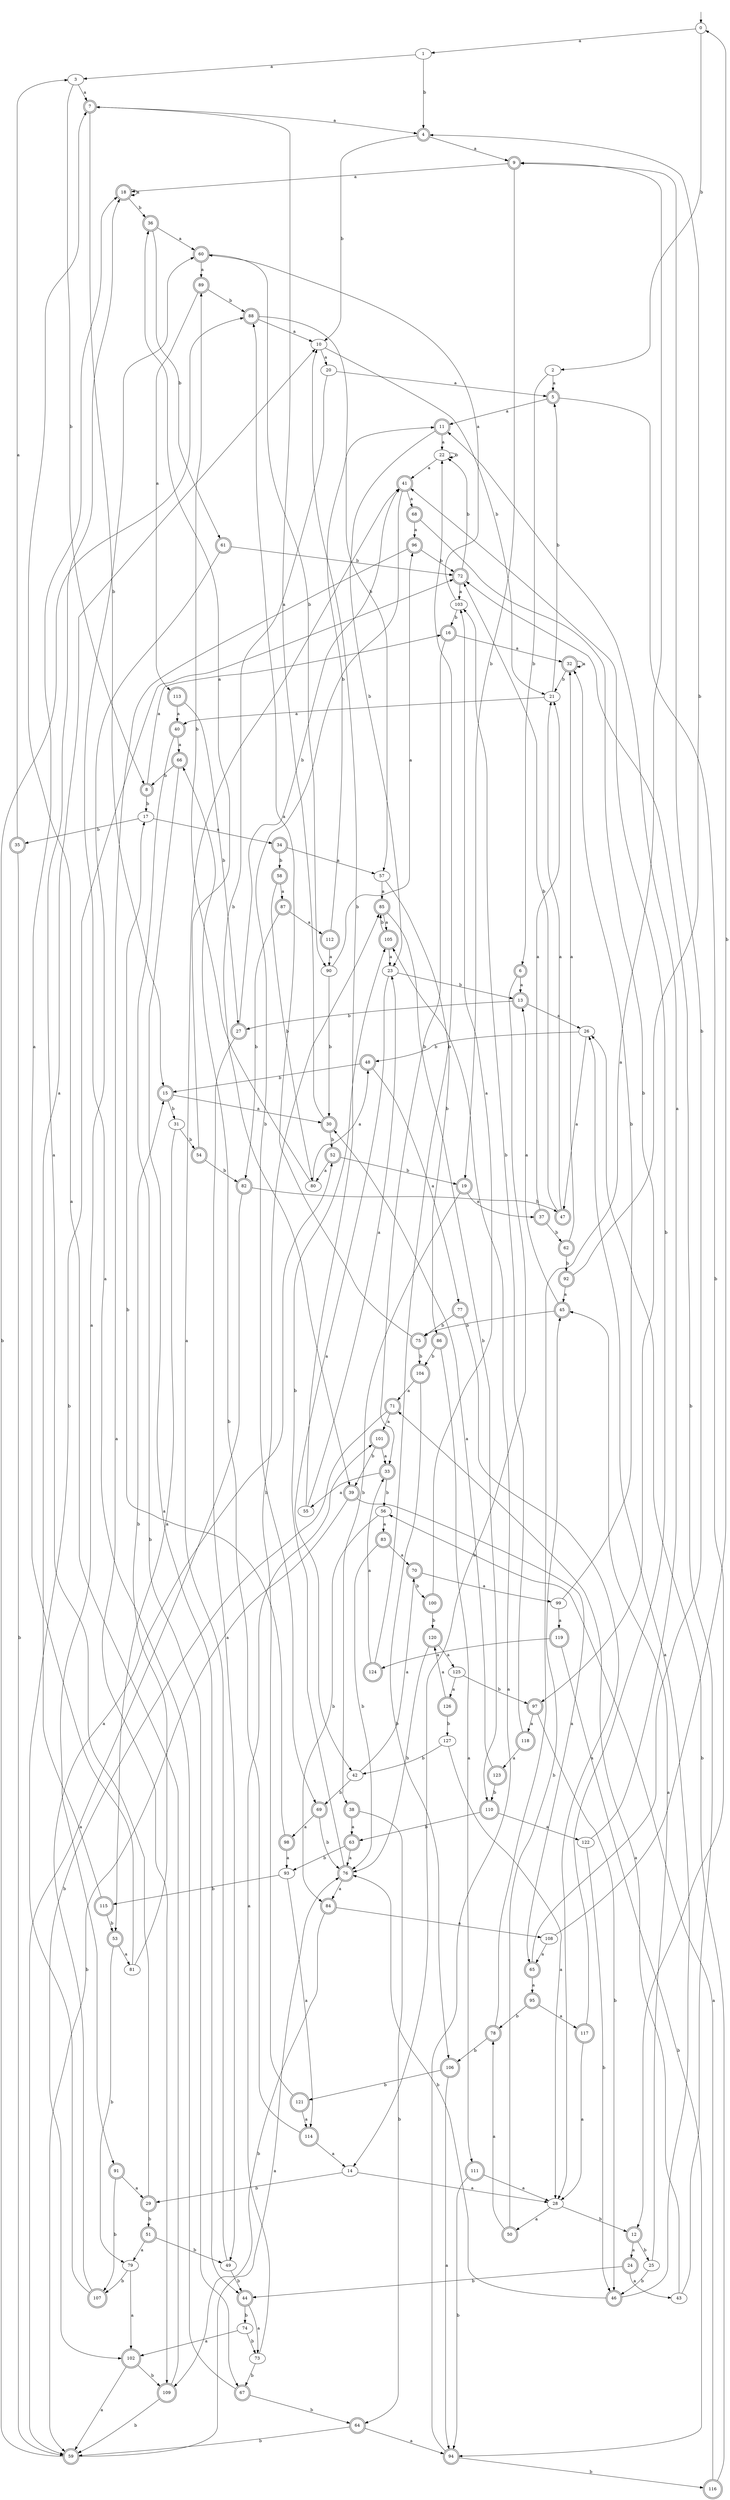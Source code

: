 digraph RandomDFA {
  __start0 [label="", shape=none];
  __start0 -> 0 [label=""];
  0 [shape=circle]
  0 -> 1 [label="a"]
  0 -> 2 [label="b"]
  1
  1 -> 3 [label="a"]
  1 -> 4 [label="b"]
  2
  2 -> 5 [label="a"]
  2 -> 6 [label="b"]
  3
  3 -> 7 [label="a"]
  3 -> 8 [label="b"]
  4 [shape=doublecircle]
  4 -> 9 [label="a"]
  4 -> 10 [label="b"]
  5 [shape=doublecircle]
  5 -> 11 [label="a"]
  5 -> 12 [label="b"]
  6 [shape=doublecircle]
  6 -> 13 [label="a"]
  6 -> 14 [label="b"]
  7 [shape=doublecircle]
  7 -> 4 [label="a"]
  7 -> 15 [label="b"]
  8 [shape=doublecircle]
  8 -> 16 [label="a"]
  8 -> 17 [label="b"]
  9 [shape=doublecircle]
  9 -> 18 [label="a"]
  9 -> 19 [label="b"]
  10
  10 -> 20 [label="a"]
  10 -> 21 [label="b"]
  11 [shape=doublecircle]
  11 -> 22 [label="a"]
  11 -> 23 [label="b"]
  12 [shape=doublecircle]
  12 -> 24 [label="a"]
  12 -> 25 [label="b"]
  13 [shape=doublecircle]
  13 -> 26 [label="a"]
  13 -> 27 [label="b"]
  14
  14 -> 28 [label="a"]
  14 -> 29 [label="b"]
  15 [shape=doublecircle]
  15 -> 30 [label="a"]
  15 -> 31 [label="b"]
  16 [shape=doublecircle]
  16 -> 32 [label="a"]
  16 -> 33 [label="b"]
  17
  17 -> 34 [label="a"]
  17 -> 35 [label="b"]
  18 [shape=doublecircle]
  18 -> 18 [label="a"]
  18 -> 36 [label="b"]
  19 [shape=doublecircle]
  19 -> 37 [label="a"]
  19 -> 38 [label="b"]
  20
  20 -> 5 [label="a"]
  20 -> 39 [label="b"]
  21
  21 -> 40 [label="a"]
  21 -> 5 [label="b"]
  22
  22 -> 41 [label="a"]
  22 -> 22 [label="b"]
  23
  23 -> 42 [label="a"]
  23 -> 13 [label="b"]
  24 [shape=doublecircle]
  24 -> 43 [label="a"]
  24 -> 44 [label="b"]
  25
  25 -> 45 [label="a"]
  25 -> 46 [label="b"]
  26
  26 -> 47 [label="a"]
  26 -> 48 [label="b"]
  27 [shape=doublecircle]
  27 -> 49 [label="a"]
  27 -> 41 [label="b"]
  28
  28 -> 50 [label="a"]
  28 -> 12 [label="b"]
  29 [shape=doublecircle]
  29 -> 18 [label="a"]
  29 -> 51 [label="b"]
  30 [shape=doublecircle]
  30 -> 7 [label="a"]
  30 -> 52 [label="b"]
  31
  31 -> 53 [label="a"]
  31 -> 54 [label="b"]
  32 [shape=doublecircle]
  32 -> 32 [label="a"]
  32 -> 21 [label="b"]
  33 [shape=doublecircle]
  33 -> 55 [label="a"]
  33 -> 56 [label="b"]
  34 [shape=doublecircle]
  34 -> 57 [label="a"]
  34 -> 58 [label="b"]
  35 [shape=doublecircle]
  35 -> 3 [label="a"]
  35 -> 59 [label="b"]
  36 [shape=doublecircle]
  36 -> 60 [label="a"]
  36 -> 61 [label="b"]
  37 [shape=doublecircle]
  37 -> 21 [label="a"]
  37 -> 62 [label="b"]
  38 [shape=doublecircle]
  38 -> 63 [label="a"]
  38 -> 64 [label="b"]
  39 [shape=doublecircle]
  39 -> 65 [label="a"]
  39 -> 59 [label="b"]
  40 [shape=doublecircle]
  40 -> 66 [label="a"]
  40 -> 67 [label="b"]
  41 [shape=doublecircle]
  41 -> 68 [label="a"]
  41 -> 69 [label="b"]
  42
  42 -> 70 [label="a"]
  42 -> 69 [label="b"]
  43
  43 -> 71 [label="a"]
  43 -> 72 [label="b"]
  44 [shape=doublecircle]
  44 -> 73 [label="a"]
  44 -> 74 [label="b"]
  45 [shape=doublecircle]
  45 -> 13 [label="a"]
  45 -> 75 [label="b"]
  46 [shape=doublecircle]
  46 -> 26 [label="a"]
  46 -> 76 [label="b"]
  47 [shape=doublecircle]
  47 -> 21 [label="a"]
  47 -> 72 [label="b"]
  48 [shape=doublecircle]
  48 -> 77 [label="a"]
  48 -> 15 [label="b"]
  49
  49 -> 41 [label="a"]
  49 -> 44 [label="b"]
  50 [shape=doublecircle]
  50 -> 78 [label="a"]
  50 -> 45 [label="b"]
  51 [shape=doublecircle]
  51 -> 79 [label="a"]
  51 -> 49 [label="b"]
  52 [shape=doublecircle]
  52 -> 80 [label="a"]
  52 -> 19 [label="b"]
  53 [shape=doublecircle]
  53 -> 81 [label="a"]
  53 -> 79 [label="b"]
  54 [shape=doublecircle]
  54 -> 36 [label="a"]
  54 -> 82 [label="b"]
  55
  55 -> 23 [label="a"]
  55 -> 10 [label="b"]
  56
  56 -> 83 [label="a"]
  56 -> 84 [label="b"]
  57
  57 -> 85 [label="a"]
  57 -> 86 [label="b"]
  58 [shape=doublecircle]
  58 -> 87 [label="a"]
  58 -> 80 [label="b"]
  59 [shape=doublecircle]
  59 -> 76 [label="a"]
  59 -> 88 [label="b"]
  60 [shape=doublecircle]
  60 -> 89 [label="a"]
  60 -> 90 [label="b"]
  61 [shape=doublecircle]
  61 -> 91 [label="a"]
  61 -> 72 [label="b"]
  62 [shape=doublecircle]
  62 -> 32 [label="a"]
  62 -> 92 [label="b"]
  63 [shape=doublecircle]
  63 -> 76 [label="a"]
  63 -> 93 [label="b"]
  64 [shape=doublecircle]
  64 -> 94 [label="a"]
  64 -> 59 [label="b"]
  65 [shape=doublecircle]
  65 -> 95 [label="a"]
  65 -> 9 [label="b"]
  66 [shape=doublecircle]
  66 -> 44 [label="a"]
  66 -> 8 [label="b"]
  67 [shape=doublecircle]
  67 -> 60 [label="a"]
  67 -> 64 [label="b"]
  68 [shape=doublecircle]
  68 -> 96 [label="a"]
  68 -> 97 [label="b"]
  69 [shape=doublecircle]
  69 -> 98 [label="a"]
  69 -> 76 [label="b"]
  70 [shape=doublecircle]
  70 -> 99 [label="a"]
  70 -> 100 [label="b"]
  71 [shape=doublecircle]
  71 -> 101 [label="a"]
  71 -> 102 [label="b"]
  72 [shape=doublecircle]
  72 -> 103 [label="a"]
  72 -> 22 [label="b"]
  73
  73 -> 101 [label="a"]
  73 -> 67 [label="b"]
  74
  74 -> 102 [label="a"]
  74 -> 73 [label="b"]
  75 [shape=doublecircle]
  75 -> 88 [label="a"]
  75 -> 104 [label="b"]
  76 [shape=doublecircle]
  76 -> 84 [label="a"]
  76 -> 105 [label="b"]
  77 [shape=doublecircle]
  77 -> 28 [label="a"]
  77 -> 75 [label="b"]
  78 [shape=doublecircle]
  78 -> 9 [label="a"]
  78 -> 106 [label="b"]
  79
  79 -> 102 [label="a"]
  79 -> 107 [label="b"]
  80
  80 -> 48 [label="a"]
  80 -> 89 [label="b"]
  81
  81 -> 18 [label="a"]
  81 -> 15 [label="b"]
  82 [shape=doublecircle]
  82 -> 59 [label="a"]
  82 -> 47 [label="b"]
  83 [shape=doublecircle]
  83 -> 70 [label="a"]
  83 -> 76 [label="b"]
  84 [shape=doublecircle]
  84 -> 108 [label="a"]
  84 -> 109 [label="b"]
  85 [shape=doublecircle]
  85 -> 105 [label="a"]
  85 -> 110 [label="b"]
  86 [shape=doublecircle]
  86 -> 111 [label="a"]
  86 -> 104 [label="b"]
  87 [shape=doublecircle]
  87 -> 112 [label="a"]
  87 -> 82 [label="b"]
  88 [shape=doublecircle]
  88 -> 10 [label="a"]
  88 -> 57 [label="b"]
  89 [shape=doublecircle]
  89 -> 113 [label="a"]
  89 -> 88 [label="b"]
  90
  90 -> 96 [label="a"]
  90 -> 30 [label="b"]
  91 [shape=doublecircle]
  91 -> 29 [label="a"]
  91 -> 107 [label="b"]
  92 [shape=doublecircle]
  92 -> 45 [label="a"]
  92 -> 4 [label="b"]
  93
  93 -> 114 [label="a"]
  93 -> 115 [label="b"]
  94 [shape=doublecircle]
  94 -> 105 [label="a"]
  94 -> 116 [label="b"]
  95 [shape=doublecircle]
  95 -> 117 [label="a"]
  95 -> 78 [label="b"]
  96 [shape=doublecircle]
  96 -> 109 [label="a"]
  96 -> 72 [label="b"]
  97 [shape=doublecircle]
  97 -> 118 [label="a"]
  97 -> 46 [label="b"]
  98 [shape=doublecircle]
  98 -> 93 [label="a"]
  98 -> 17 [label="b"]
  99
  99 -> 119 [label="a"]
  99 -> 32 [label="b"]
  100 [shape=doublecircle]
  100 -> 103 [label="a"]
  100 -> 120 [label="b"]
  101 [shape=doublecircle]
  101 -> 33 [label="a"]
  101 -> 39 [label="b"]
  102 [shape=doublecircle]
  102 -> 59 [label="a"]
  102 -> 109 [label="b"]
  103
  103 -> 60 [label="a"]
  103 -> 16 [label="b"]
  104 [shape=doublecircle]
  104 -> 71 [label="a"]
  104 -> 106 [label="b"]
  105 [shape=doublecircle]
  105 -> 23 [label="a"]
  105 -> 85 [label="b"]
  106 [shape=doublecircle]
  106 -> 94 [label="a"]
  106 -> 121 [label="b"]
  107 [shape=doublecircle]
  107 -> 52 [label="a"]
  107 -> 72 [label="b"]
  108
  108 -> 65 [label="a"]
  108 -> 0 [label="b"]
  109 [shape=doublecircle]
  109 -> 7 [label="a"]
  109 -> 59 [label="b"]
  110 [shape=doublecircle]
  110 -> 122 [label="a"]
  110 -> 63 [label="b"]
  111 [shape=doublecircle]
  111 -> 28 [label="a"]
  111 -> 94 [label="b"]
  112 [shape=doublecircle]
  112 -> 90 [label="a"]
  112 -> 11 [label="b"]
  113 [shape=doublecircle]
  113 -> 40 [label="a"]
  113 -> 27 [label="b"]
  114 [shape=doublecircle]
  114 -> 14 [label="a"]
  114 -> 66 [label="b"]
  115 [shape=doublecircle]
  115 -> 10 [label="a"]
  115 -> 53 [label="b"]
  116 [shape=doublecircle]
  116 -> 56 [label="a"]
  116 -> 26 [label="b"]
  117 [shape=doublecircle]
  117 -> 28 [label="a"]
  117 -> 41 [label="b"]
  118 [shape=doublecircle]
  118 -> 123 [label="a"]
  118 -> 103 [label="b"]
  119 [shape=doublecircle]
  119 -> 124 [label="a"]
  119 -> 94 [label="b"]
  120 [shape=doublecircle]
  120 -> 125 [label="a"]
  120 -> 76 [label="b"]
  121 [shape=doublecircle]
  121 -> 114 [label="a"]
  121 -> 85 [label="b"]
  122
  122 -> 11 [label="a"]
  122 -> 46 [label="b"]
  123 [shape=doublecircle]
  123 -> 30 [label="a"]
  123 -> 110 [label="b"]
  124 [shape=doublecircle]
  124 -> 33 [label="a"]
  124 -> 22 [label="b"]
  125
  125 -> 126 [label="a"]
  125 -> 97 [label="b"]
  126 [shape=doublecircle]
  126 -> 120 [label="a"]
  126 -> 127 [label="b"]
  127
  127 -> 28 [label="a"]
  127 -> 42 [label="b"]
}
